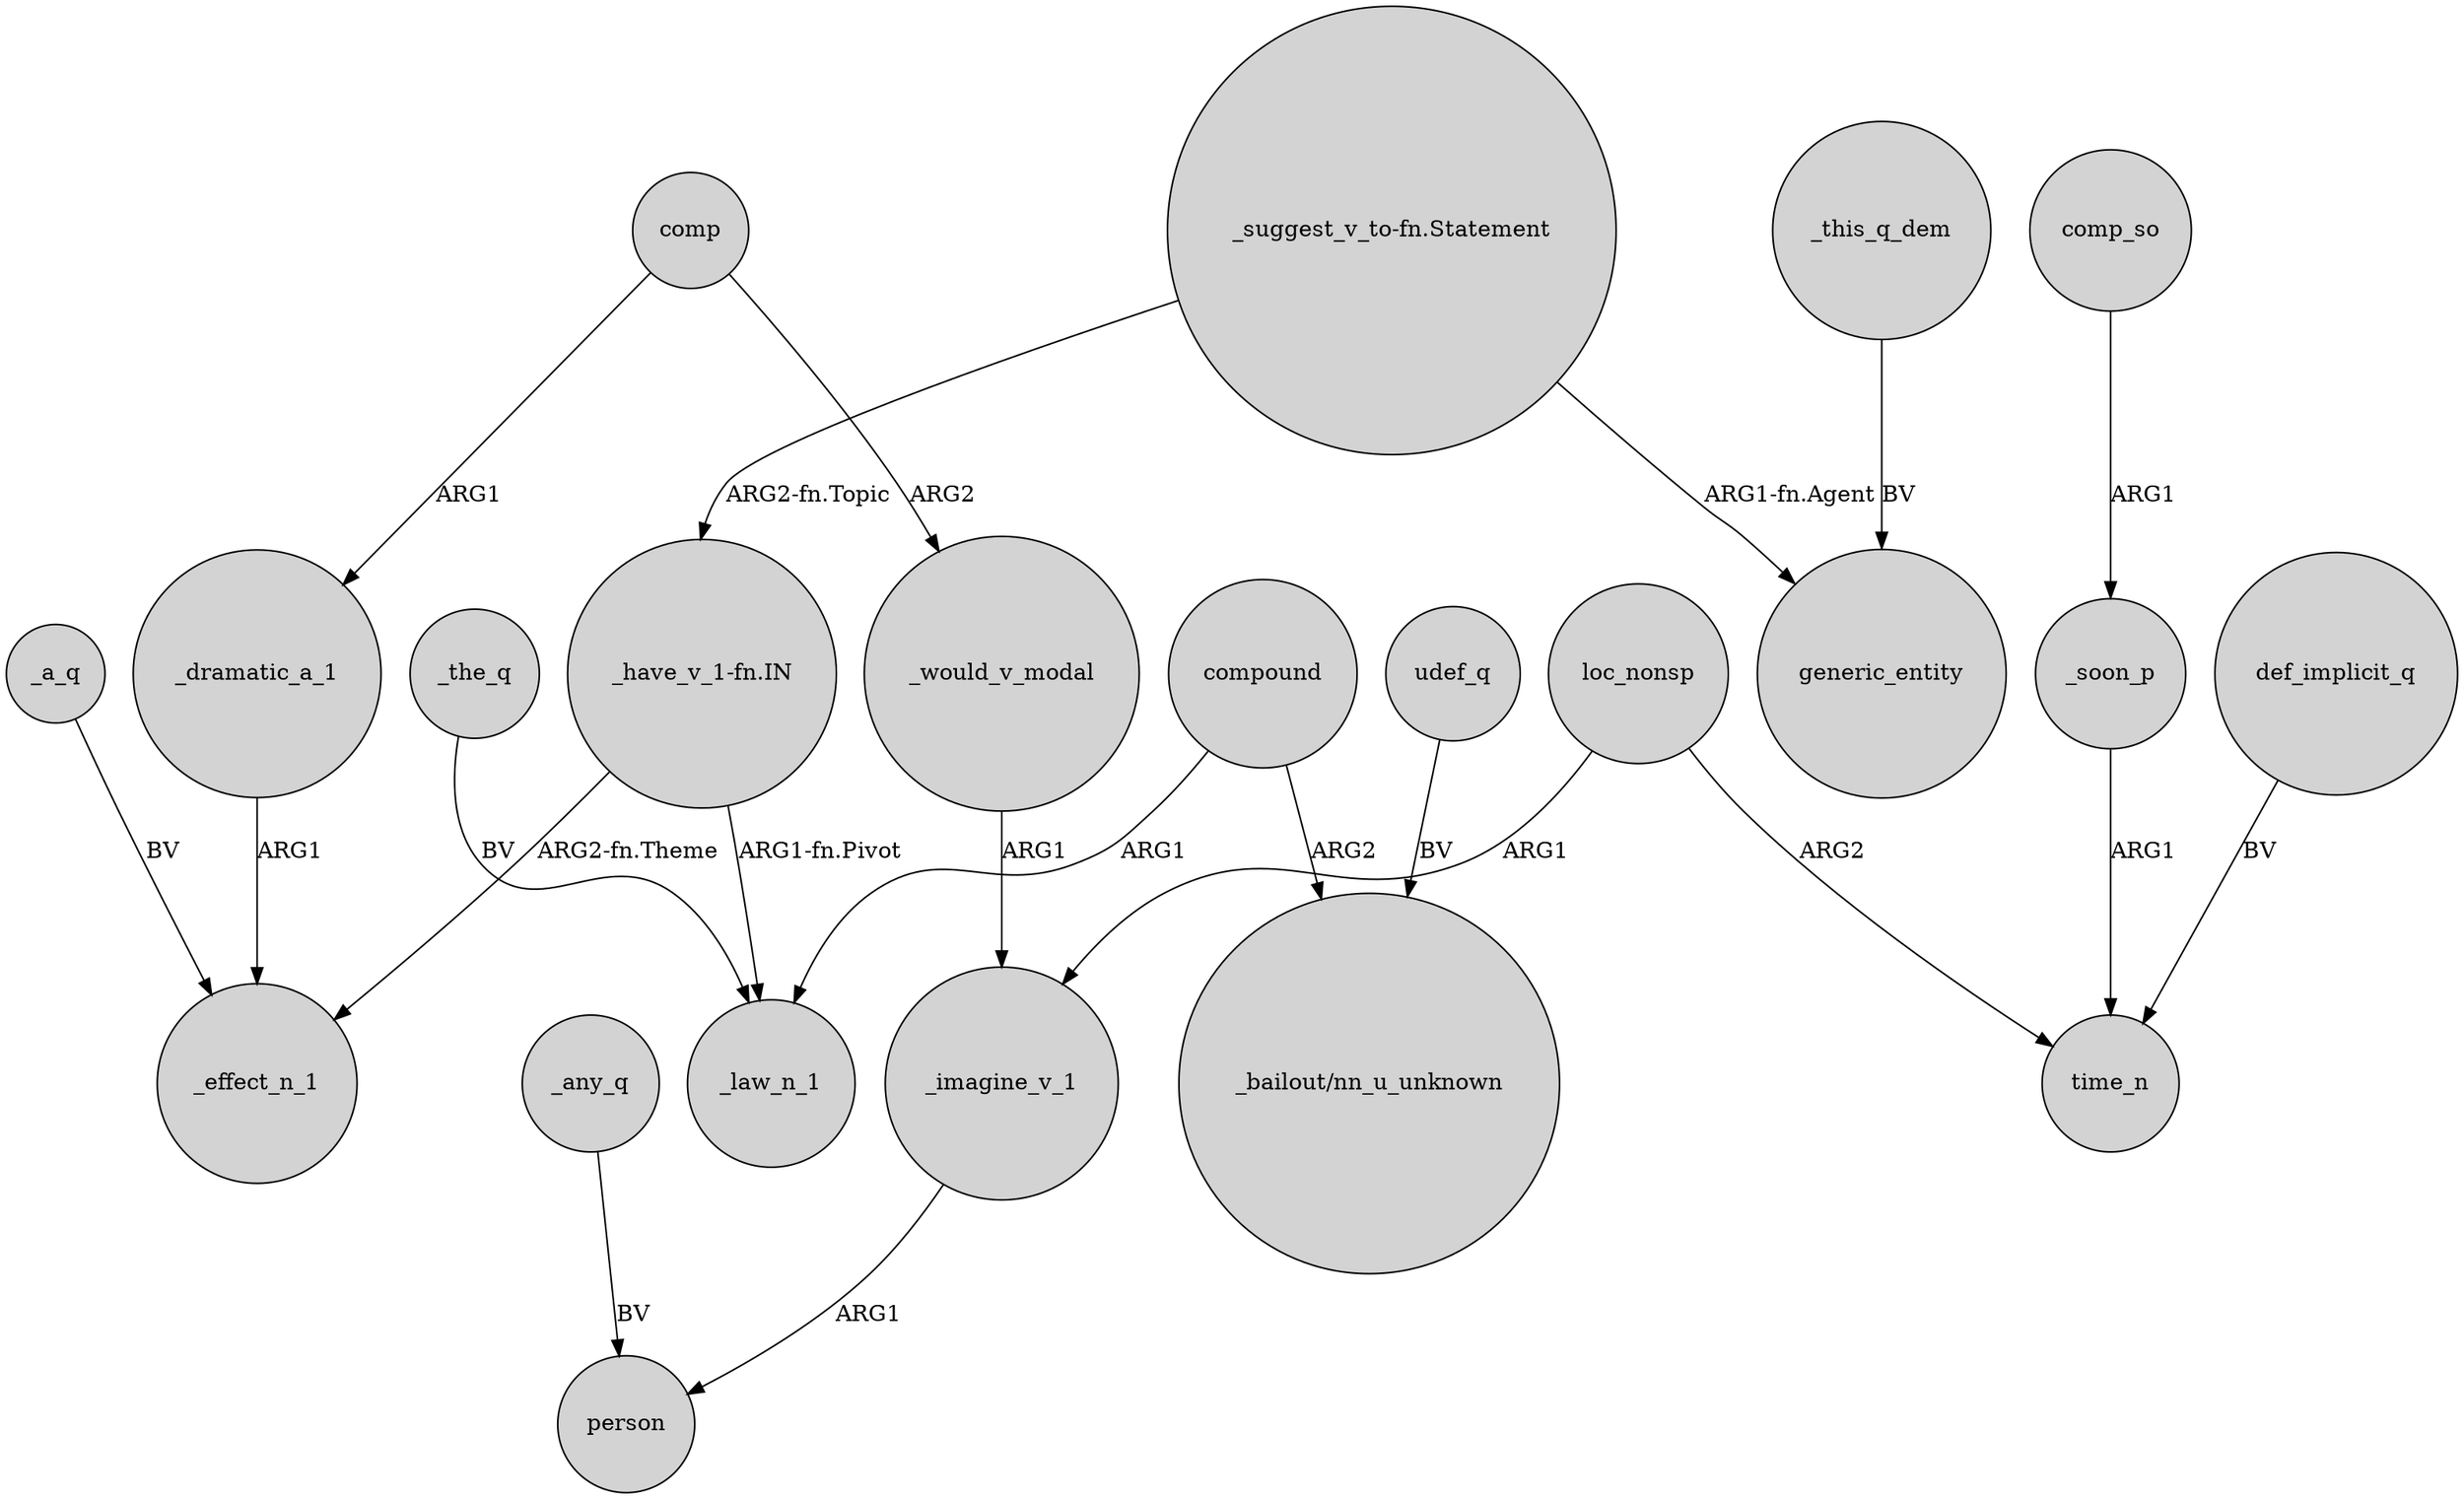 digraph {
	node [shape=circle style=filled]
	loc_nonsp -> _imagine_v_1 [label=ARG1]
	comp -> _would_v_modal [label=ARG2]
	_imagine_v_1 -> person [label=ARG1]
	"_suggest_v_to-fn.Statement" -> "_have_v_1-fn.IN" [label="ARG2-fn.Topic"]
	compound -> "_bailout/nn_u_unknown" [label=ARG2]
	"_have_v_1-fn.IN" -> _effect_n_1 [label="ARG2-fn.Theme"]
	loc_nonsp -> time_n [label=ARG2]
	_would_v_modal -> _imagine_v_1 [label=ARG1]
	_a_q -> _effect_n_1 [label=BV]
	_dramatic_a_1 -> _effect_n_1 [label=ARG1]
	_this_q_dem -> generic_entity [label=BV]
	udef_q -> "_bailout/nn_u_unknown" [label=BV]
	"_suggest_v_to-fn.Statement" -> generic_entity [label="ARG1-fn.Agent"]
	comp_so -> _soon_p [label=ARG1]
	_the_q -> _law_n_1 [label=BV]
	comp -> _dramatic_a_1 [label=ARG1]
	"_have_v_1-fn.IN" -> _law_n_1 [label="ARG1-fn.Pivot"]
	_soon_p -> time_n [label=ARG1]
	compound -> _law_n_1 [label=ARG1]
	_any_q -> person [label=BV]
	def_implicit_q -> time_n [label=BV]
}
